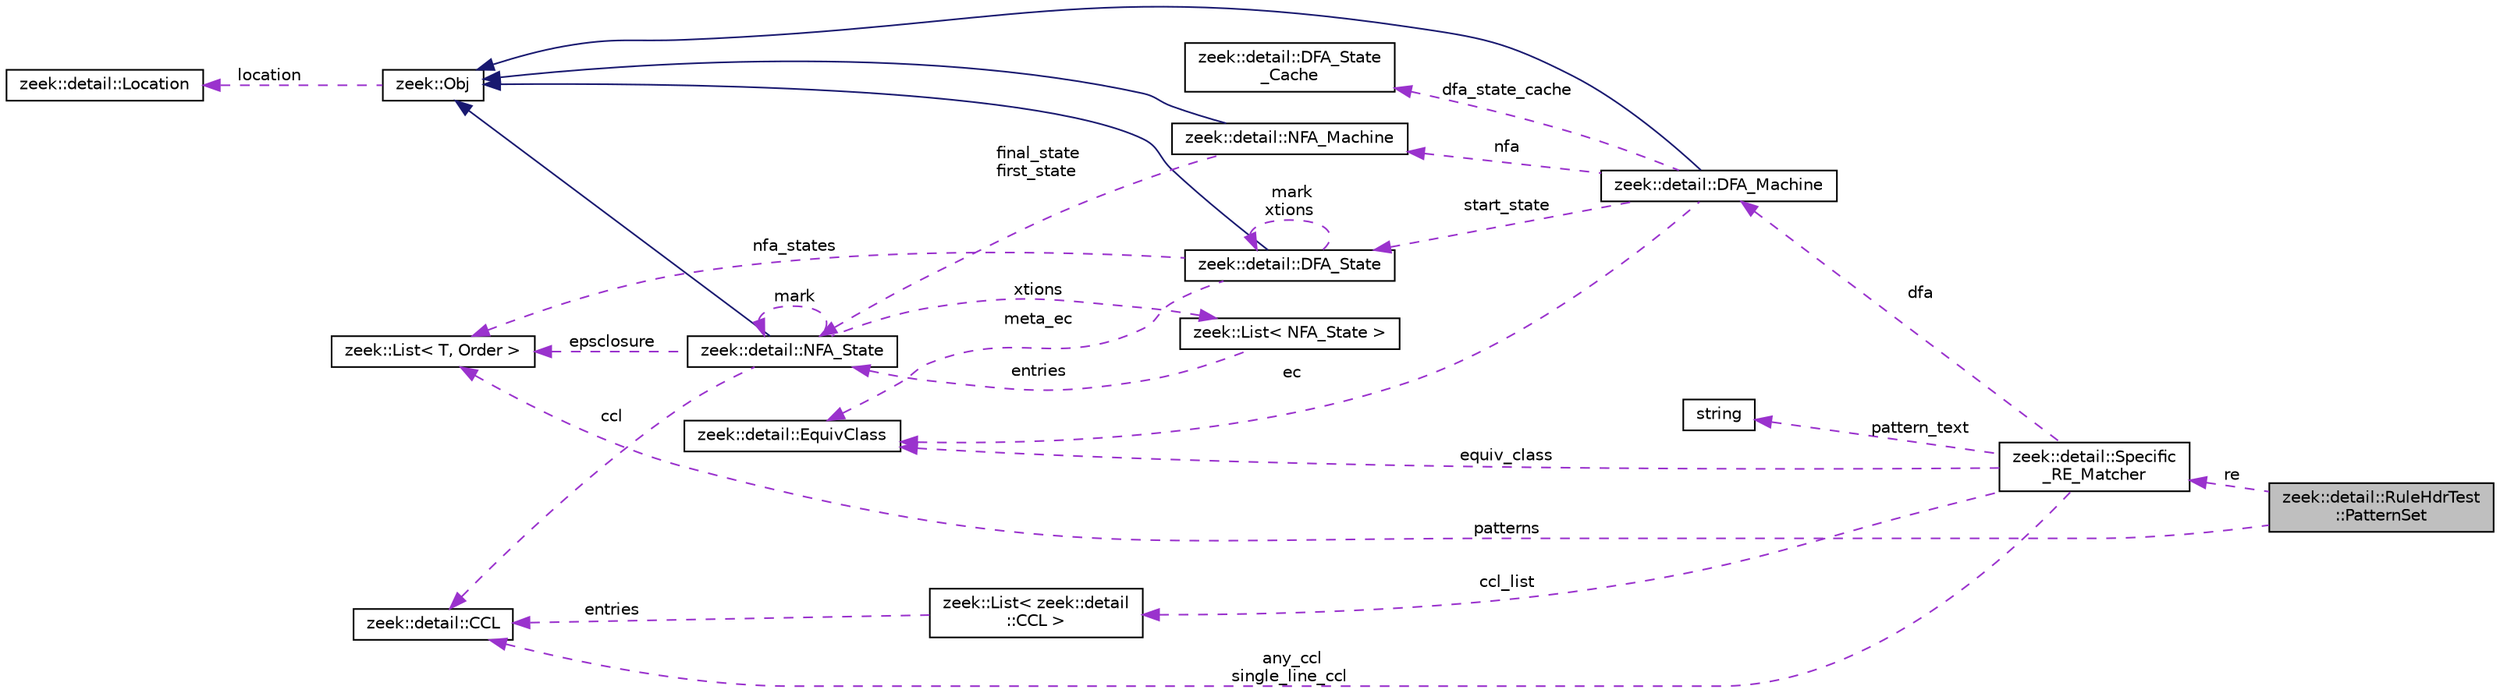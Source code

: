 digraph "zeek::detail::RuleHdrTest::PatternSet"
{
 // LATEX_PDF_SIZE
  edge [fontname="Helvetica",fontsize="10",labelfontname="Helvetica",labelfontsize="10"];
  node [fontname="Helvetica",fontsize="10",shape=record];
  rankdir="LR";
  Node1 [label="zeek::detail::RuleHdrTest\l::PatternSet",height=0.2,width=0.4,color="black", fillcolor="grey75", style="filled", fontcolor="black",tooltip=" "];
  Node2 -> Node1 [dir="back",color="darkorchid3",fontsize="10",style="dashed",label=" re" ,fontname="Helvetica"];
  Node2 [label="zeek::detail::Specific\l_RE_Matcher",height=0.2,width=0.4,color="black", fillcolor="white", style="filled",URL="$df/d02/classzeek_1_1detail_1_1Specific__RE__Matcher.html",tooltip=" "];
  Node3 -> Node2 [dir="back",color="darkorchid3",fontsize="10",style="dashed",label=" pattern_text" ,fontname="Helvetica"];
  Node3 [label="string",height=0.2,width=0.4,color="black", fillcolor="white", style="filled",tooltip=" "];
  Node4 -> Node2 [dir="back",color="darkorchid3",fontsize="10",style="dashed",label=" ccl_list" ,fontname="Helvetica"];
  Node4 [label="zeek::List\< zeek::detail\l::CCL \>",height=0.2,width=0.4,color="black", fillcolor="white", style="filled",URL="$d2/d8d/classzeek_1_1List.html",tooltip=" "];
  Node5 -> Node4 [dir="back",color="darkorchid3",fontsize="10",style="dashed",label=" entries" ,fontname="Helvetica"];
  Node5 [label="zeek::detail::CCL",height=0.2,width=0.4,color="black", fillcolor="white", style="filled",URL="$d4/d9b/classzeek_1_1detail_1_1CCL.html",tooltip=" "];
  Node6 -> Node2 [dir="back",color="darkorchid3",fontsize="10",style="dashed",label=" equiv_class" ,fontname="Helvetica"];
  Node6 [label="zeek::detail::EquivClass",height=0.2,width=0.4,color="black", fillcolor="white", style="filled",URL="$d7/d37/classzeek_1_1detail_1_1EquivClass.html",tooltip=" "];
  Node7 -> Node2 [dir="back",color="darkorchid3",fontsize="10",style="dashed",label=" dfa" ,fontname="Helvetica"];
  Node7 [label="zeek::detail::DFA_Machine",height=0.2,width=0.4,color="black", fillcolor="white", style="filled",URL="$d5/dd7/classzeek_1_1detail_1_1DFA__Machine.html",tooltip=" "];
  Node8 -> Node7 [dir="back",color="midnightblue",fontsize="10",style="solid",fontname="Helvetica"];
  Node8 [label="zeek::Obj",height=0.2,width=0.4,color="black", fillcolor="white", style="filled",URL="$dd/df1/classzeek_1_1Obj.html",tooltip=" "];
  Node9 -> Node8 [dir="back",color="darkorchid3",fontsize="10",style="dashed",label=" location" ,fontname="Helvetica"];
  Node9 [label="zeek::detail::Location",height=0.2,width=0.4,color="black", fillcolor="white", style="filled",URL="$d5/d1d/classzeek_1_1detail_1_1Location.html",tooltip=" "];
  Node6 -> Node7 [dir="back",color="darkorchid3",fontsize="10",style="dashed",label=" ec" ,fontname="Helvetica"];
  Node10 -> Node7 [dir="back",color="darkorchid3",fontsize="10",style="dashed",label=" start_state" ,fontname="Helvetica"];
  Node10 [label="zeek::detail::DFA_State",height=0.2,width=0.4,color="black", fillcolor="white", style="filled",URL="$dc/d7e/classzeek_1_1detail_1_1DFA__State.html",tooltip=" "];
  Node8 -> Node10 [dir="back",color="midnightblue",fontsize="10",style="solid",fontname="Helvetica"];
  Node10 -> Node10 [dir="back",color="darkorchid3",fontsize="10",style="dashed",label=" mark\nxtions" ,fontname="Helvetica"];
  Node11 -> Node10 [dir="back",color="darkorchid3",fontsize="10",style="dashed",label=" nfa_states" ,fontname="Helvetica"];
  Node11 [label="zeek::List\< T, Order \>",height=0.2,width=0.4,color="black", fillcolor="white", style="filled",URL="$d2/d8d/classzeek_1_1List.html",tooltip=" "];
  Node6 -> Node10 [dir="back",color="darkorchid3",fontsize="10",style="dashed",label=" meta_ec" ,fontname="Helvetica"];
  Node12 -> Node7 [dir="back",color="darkorchid3",fontsize="10",style="dashed",label=" dfa_state_cache" ,fontname="Helvetica"];
  Node12 [label="zeek::detail::DFA_State\l_Cache",height=0.2,width=0.4,color="black", fillcolor="white", style="filled",URL="$df/d31/classzeek_1_1detail_1_1DFA__State__Cache.html",tooltip=" "];
  Node13 -> Node7 [dir="back",color="darkorchid3",fontsize="10",style="dashed",label=" nfa" ,fontname="Helvetica"];
  Node13 [label="zeek::detail::NFA_Machine",height=0.2,width=0.4,color="black", fillcolor="white", style="filled",URL="$df/d68/classzeek_1_1detail_1_1NFA__Machine.html",tooltip=" "];
  Node8 -> Node13 [dir="back",color="midnightblue",fontsize="10",style="solid",fontname="Helvetica"];
  Node14 -> Node13 [dir="back",color="darkorchid3",fontsize="10",style="dashed",label=" final_state\nfirst_state" ,fontname="Helvetica"];
  Node14 [label="zeek::detail::NFA_State",height=0.2,width=0.4,color="black", fillcolor="white", style="filled",URL="$d2/da3/classzeek_1_1detail_1_1NFA__State.html",tooltip=" "];
  Node8 -> Node14 [dir="back",color="midnightblue",fontsize="10",style="solid",fontname="Helvetica"];
  Node5 -> Node14 [dir="back",color="darkorchid3",fontsize="10",style="dashed",label=" ccl" ,fontname="Helvetica"];
  Node15 -> Node14 [dir="back",color="darkorchid3",fontsize="10",style="dashed",label=" xtions" ,fontname="Helvetica"];
  Node15 [label="zeek::List\< NFA_State \>",height=0.2,width=0.4,color="black", fillcolor="white", style="filled",URL="$d2/d8d/classzeek_1_1List.html",tooltip=" "];
  Node14 -> Node15 [dir="back",color="darkorchid3",fontsize="10",style="dashed",label=" entries" ,fontname="Helvetica"];
  Node11 -> Node14 [dir="back",color="darkorchid3",fontsize="10",style="dashed",label=" epsclosure" ,fontname="Helvetica"];
  Node14 -> Node14 [dir="back",color="darkorchid3",fontsize="10",style="dashed",label=" mark" ,fontname="Helvetica"];
  Node5 -> Node2 [dir="back",color="darkorchid3",fontsize="10",style="dashed",label=" any_ccl\nsingle_line_ccl" ,fontname="Helvetica"];
  Node11 -> Node1 [dir="back",color="darkorchid3",fontsize="10",style="dashed",label=" patterns" ,fontname="Helvetica"];
}
